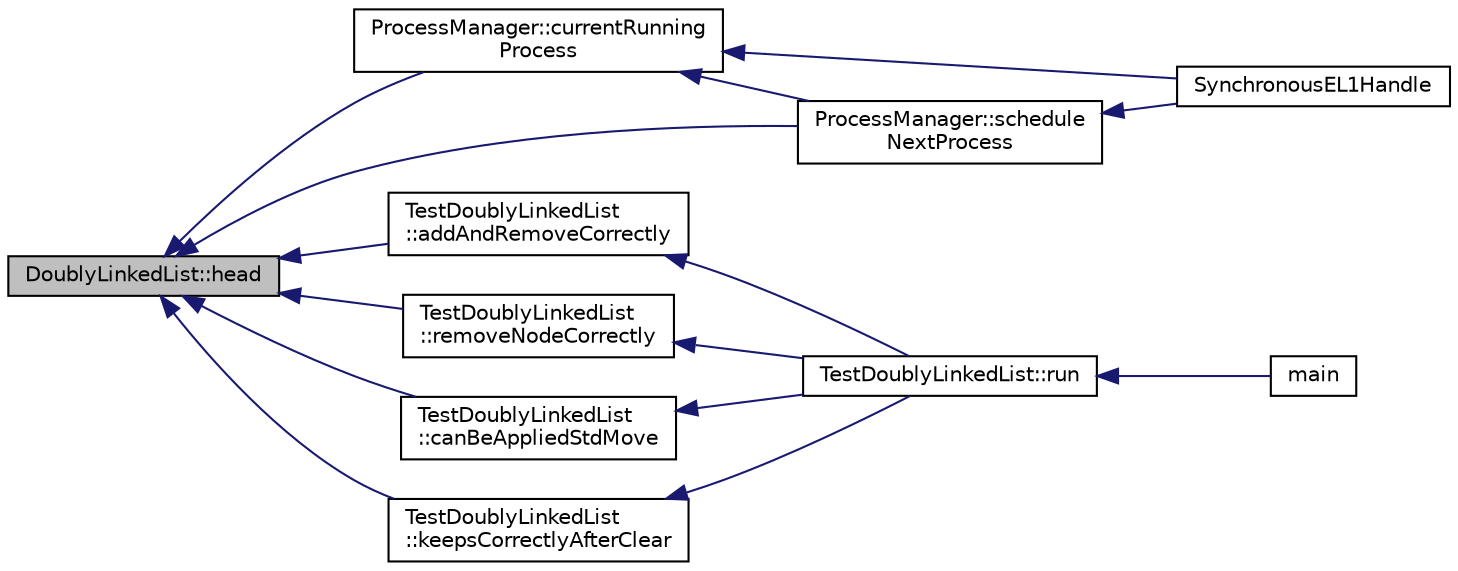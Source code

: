 digraph "DoublyLinkedList::head"
{
  edge [fontname="Helvetica",fontsize="10",labelfontname="Helvetica",labelfontsize="10"];
  node [fontname="Helvetica",fontsize="10",shape=record];
  rankdir="LR";
  Node20 [label="DoublyLinkedList::head",height=0.2,width=0.4,color="black", fillcolor="grey75", style="filled", fontcolor="black"];
  Node20 -> Node21 [dir="back",color="midnightblue",fontsize="10",style="solid",fontname="Helvetica"];
  Node21 [label="ProcessManager::currentRunning\lProcess",height=0.2,width=0.4,color="black", fillcolor="white", style="filled",URL="$d2/dce/class_process_manager.html#aaf22da025f4a21c6239d2a1181c1c148"];
  Node21 -> Node22 [dir="back",color="midnightblue",fontsize="10",style="solid",fontname="Helvetica"];
  Node22 [label="SynchronousEL1Handle",height=0.2,width=0.4,color="black", fillcolor="white", style="filled",URL="$dd/d12/exceptions_8cpp.html#adf8fdfc202648f336df261faf22abf24"];
  Node21 -> Node23 [dir="back",color="midnightblue",fontsize="10",style="solid",fontname="Helvetica"];
  Node23 [label="ProcessManager::schedule\lNextProcess",height=0.2,width=0.4,color="black", fillcolor="white", style="filled",URL="$d2/dce/class_process_manager.html#a64f2aa8b0886f482d5039c65bca72af7"];
  Node23 -> Node22 [dir="back",color="midnightblue",fontsize="10",style="solid",fontname="Helvetica"];
  Node20 -> Node23 [dir="back",color="midnightblue",fontsize="10",style="solid",fontname="Helvetica"];
  Node20 -> Node24 [dir="back",color="midnightblue",fontsize="10",style="solid",fontname="Helvetica"];
  Node24 [label="TestDoublyLinkedList\l::addAndRemoveCorrectly",height=0.2,width=0.4,color="black", fillcolor="white", style="filled",URL="$da/dbb/class_test_doubly_linked_list.html#a213f65b1d37dde14c0d37e4b7b08af72"];
  Node24 -> Node25 [dir="back",color="midnightblue",fontsize="10",style="solid",fontname="Helvetica"];
  Node25 [label="TestDoublyLinkedList::run",height=0.2,width=0.4,color="black", fillcolor="white", style="filled",URL="$da/dbb/class_test_doubly_linked_list.html#ab6bf21c4d7e82494e2283c0ae636dd1f"];
  Node25 -> Node26 [dir="back",color="midnightblue",fontsize="10",style="solid",fontname="Helvetica"];
  Node26 [label="main",height=0.2,width=0.4,color="black", fillcolor="white", style="filled",URL="$d1/d40/main__debug___pid_manager_8cpp.html#ae66f6b31b5ad750f1fe042a706a4e3d4"];
  Node20 -> Node27 [dir="back",color="midnightblue",fontsize="10",style="solid",fontname="Helvetica"];
  Node27 [label="TestDoublyLinkedList\l::removeNodeCorrectly",height=0.2,width=0.4,color="black", fillcolor="white", style="filled",URL="$da/dbb/class_test_doubly_linked_list.html#a77f492c2e602eda06d9c7e2e0d9655d7"];
  Node27 -> Node25 [dir="back",color="midnightblue",fontsize="10",style="solid",fontname="Helvetica"];
  Node20 -> Node28 [dir="back",color="midnightblue",fontsize="10",style="solid",fontname="Helvetica"];
  Node28 [label="TestDoublyLinkedList\l::canBeAppliedStdMove",height=0.2,width=0.4,color="black", fillcolor="white", style="filled",URL="$da/dbb/class_test_doubly_linked_list.html#ad36805b126718ef0fd68bf782de088e5"];
  Node28 -> Node25 [dir="back",color="midnightblue",fontsize="10",style="solid",fontname="Helvetica"];
  Node20 -> Node29 [dir="back",color="midnightblue",fontsize="10",style="solid",fontname="Helvetica"];
  Node29 [label="TestDoublyLinkedList\l::keepsCorrectlyAfterClear",height=0.2,width=0.4,color="black", fillcolor="white", style="filled",URL="$da/dbb/class_test_doubly_linked_list.html#a9f741aab17fb34b76fe7250fe0a9793e"];
  Node29 -> Node25 [dir="back",color="midnightblue",fontsize="10",style="solid",fontname="Helvetica"];
}
